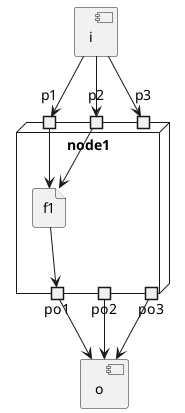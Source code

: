 @startuml
[i]
node node1 {
    portin p1
    portin p2
    portin p3
    portout po1
    portout po2
    portout po3
    file f1
}
[o]
i-->p1
i-->p2
i-->p3

p1-->f1
p2-->f1


po1--> o
po2--> o
po3--> o
f1--> po1
@enduml
